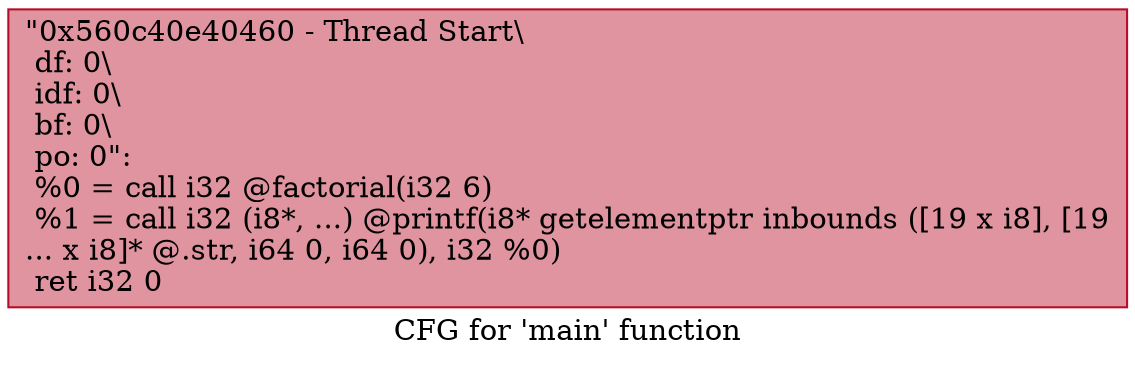 digraph "CFG for 'main' function" {
	label="CFG for 'main' function";

	Node0x560c40e40460 [shape=record,color="#b70d28ff", style=filled, fillcolor="#b70d2870",label="{\"0x560c40e40460 - Thread Start\\\l df: 0\\\l idf: 0\\\l bf: 0\\\l po: 0\":\l  %0 = call i32 @factorial(i32 6)\l  %1 = call i32 (i8*, ...) @printf(i8* getelementptr inbounds ([19 x i8], [19\l... x i8]* @.str, i64 0, i64 0), i32 %0)\l  ret i32 0\l}"];
}
